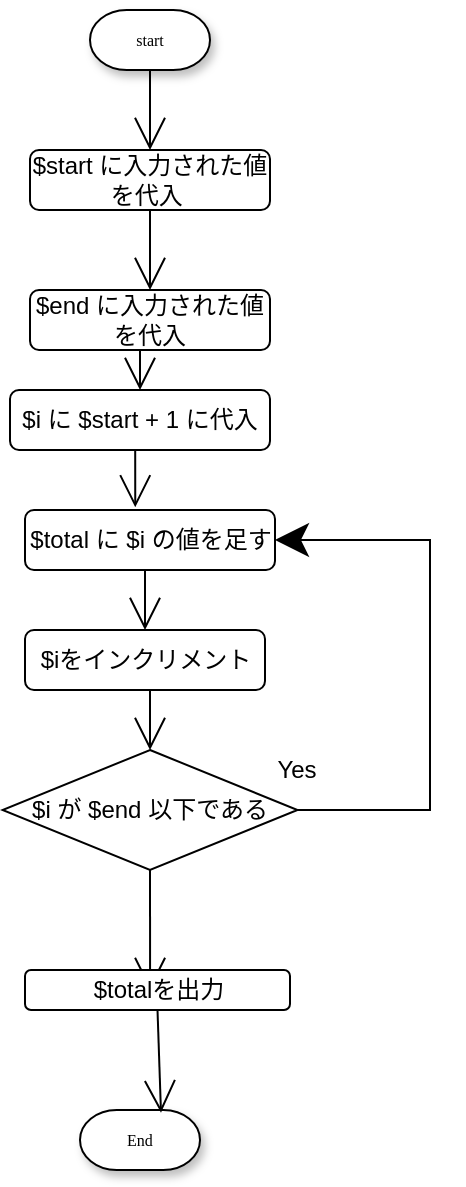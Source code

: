 <mxfile version="17.4.6" type="github">
  <diagram name="Page-1" id="edf60f1a-56cd-e834-aa8a-f176f3a09ee4">
    <mxGraphModel dx="1460" dy="-227" grid="1" gridSize="10" guides="1" tooltips="1" connect="1" arrows="1" fold="1" page="1" pageScale="1" pageWidth="1100" pageHeight="850" background="none" math="0" shadow="0">
      <root>
        <mxCell id="0" />
        <mxCell id="1" parent="0" />
        <mxCell id="exMSrr1YuWYA1I3kDzl2-8" style="edgeStyle=none;curved=1;rounded=0;orthogonalLoop=1;jettySize=auto;html=1;exitX=0.5;exitY=1;exitDx=0;exitDy=0;exitPerimeter=0;entryX=0.5;entryY=0;entryDx=0;entryDy=0;endArrow=open;startSize=14;endSize=14;sourcePerimeterSpacing=8;targetPerimeterSpacing=8;" edge="1" parent="1" source="exMSrr1YuWYA1I3kDzl2-4" target="exMSrr1YuWYA1I3kDzl2-6">
          <mxGeometry relative="1" as="geometry" />
        </mxCell>
        <mxCell id="exMSrr1YuWYA1I3kDzl2-4" value="start" style="strokeWidth=1;html=1;shape=mxgraph.flowchart.terminator;whiteSpace=wrap;rounded=0;shadow=1;labelBackgroundColor=none;fontFamily=Verdana;fontSize=8;align=center;" vertex="1" parent="1">
          <mxGeometry x="630" y="990" width="60" height="30" as="geometry" />
        </mxCell>
        <mxCell id="exMSrr1YuWYA1I3kDzl2-5" value="End" style="strokeWidth=1;html=1;shape=mxgraph.flowchart.terminator;whiteSpace=wrap;rounded=0;shadow=1;labelBackgroundColor=none;fontFamily=Verdana;fontSize=8;align=center;" vertex="1" parent="1">
          <mxGeometry x="625" y="1540" width="60" height="30" as="geometry" />
        </mxCell>
        <mxCell id="exMSrr1YuWYA1I3kDzl2-9" style="edgeStyle=none;curved=1;rounded=0;orthogonalLoop=1;jettySize=auto;html=1;exitX=0.5;exitY=1;exitDx=0;exitDy=0;endArrow=open;startSize=14;endSize=14;sourcePerimeterSpacing=8;targetPerimeterSpacing=8;" edge="1" parent="1" source="exMSrr1YuWYA1I3kDzl2-6">
          <mxGeometry relative="1" as="geometry">
            <mxPoint x="660" y="1130" as="targetPoint" />
          </mxGeometry>
        </mxCell>
        <mxCell id="exMSrr1YuWYA1I3kDzl2-6" value="$start に入力された値を代入&amp;nbsp;" style="rounded=1;whiteSpace=wrap;html=1;hachureGap=4;" vertex="1" parent="1">
          <mxGeometry x="600" y="1060" width="120" height="30" as="geometry" />
        </mxCell>
        <mxCell id="exMSrr1YuWYA1I3kDzl2-16" style="edgeStyle=orthogonalEdgeStyle;rounded=0;orthogonalLoop=1;jettySize=auto;html=1;exitX=0.5;exitY=1;exitDx=0;exitDy=0;entryX=0.5;entryY=0;entryDx=0;entryDy=0;endArrow=open;startSize=14;endSize=14;sourcePerimeterSpacing=8;targetPerimeterSpacing=8;" edge="1" parent="1" source="exMSrr1YuWYA1I3kDzl2-7" target="exMSrr1YuWYA1I3kDzl2-11">
          <mxGeometry relative="1" as="geometry" />
        </mxCell>
        <mxCell id="exMSrr1YuWYA1I3kDzl2-7" value="$end に入力された値を代入" style="rounded=1;whiteSpace=wrap;html=1;hachureGap=4;" vertex="1" parent="1">
          <mxGeometry x="600" y="1130" width="120" height="30" as="geometry" />
        </mxCell>
        <mxCell id="exMSrr1YuWYA1I3kDzl2-18" style="edgeStyle=orthogonalEdgeStyle;rounded=0;orthogonalLoop=1;jettySize=auto;html=1;exitX=0.5;exitY=1;exitDx=0;exitDy=0;entryX=0.5;entryY=0;entryDx=0;entryDy=0;endArrow=open;startSize=14;endSize=14;sourcePerimeterSpacing=8;targetPerimeterSpacing=8;" edge="1" parent="1" source="exMSrr1YuWYA1I3kDzl2-10" target="exMSrr1YuWYA1I3kDzl2-13">
          <mxGeometry relative="1" as="geometry" />
        </mxCell>
        <mxCell id="exMSrr1YuWYA1I3kDzl2-10" value="$total に $i の値を足す" style="rounded=1;whiteSpace=wrap;html=1;hachureGap=4;" vertex="1" parent="1">
          <mxGeometry x="597.5" y="1240" width="125" height="30" as="geometry" />
        </mxCell>
        <mxCell id="exMSrr1YuWYA1I3kDzl2-17" style="edgeStyle=orthogonalEdgeStyle;rounded=0;orthogonalLoop=1;jettySize=auto;html=1;exitX=0.5;exitY=1;exitDx=0;exitDy=0;entryX=0.441;entryY=-0.044;entryDx=0;entryDy=0;entryPerimeter=0;endArrow=open;startSize=14;endSize=14;sourcePerimeterSpacing=8;targetPerimeterSpacing=8;" edge="1" parent="1" source="exMSrr1YuWYA1I3kDzl2-11" target="exMSrr1YuWYA1I3kDzl2-10">
          <mxGeometry relative="1" as="geometry" />
        </mxCell>
        <mxCell id="exMSrr1YuWYA1I3kDzl2-11" value="$i に $start + 1 に代入" style="rounded=1;whiteSpace=wrap;html=1;hachureGap=4;" vertex="1" parent="1">
          <mxGeometry x="590" y="1180" width="130" height="30" as="geometry" />
        </mxCell>
        <mxCell id="exMSrr1YuWYA1I3kDzl2-27" style="edgeStyle=none;rounded=0;orthogonalLoop=1;jettySize=auto;html=1;exitX=0.5;exitY=1;exitDx=0;exitDy=0;entryX=0.472;entryY=0.5;entryDx=0;entryDy=0;entryPerimeter=0;endArrow=open;startSize=14;endSize=14;sourcePerimeterSpacing=8;targetPerimeterSpacing=8;" edge="1" parent="1" source="exMSrr1YuWYA1I3kDzl2-12" target="exMSrr1YuWYA1I3kDzl2-25">
          <mxGeometry relative="1" as="geometry" />
        </mxCell>
        <mxCell id="exMSrr1YuWYA1I3kDzl2-12" value="$i が $end 以下である" style="rhombus;whiteSpace=wrap;html=1;hachureGap=4;" vertex="1" parent="1">
          <mxGeometry x="586.25" y="1360" width="147.5" height="60" as="geometry" />
        </mxCell>
        <mxCell id="exMSrr1YuWYA1I3kDzl2-20" style="edgeStyle=orthogonalEdgeStyle;rounded=0;orthogonalLoop=1;jettySize=auto;html=1;exitX=0.5;exitY=1;exitDx=0;exitDy=0;entryX=0.5;entryY=0;entryDx=0;entryDy=0;endArrow=open;startSize=14;endSize=14;sourcePerimeterSpacing=8;targetPerimeterSpacing=8;" edge="1" parent="1" source="exMSrr1YuWYA1I3kDzl2-13" target="exMSrr1YuWYA1I3kDzl2-12">
          <mxGeometry relative="1" as="geometry" />
        </mxCell>
        <mxCell id="exMSrr1YuWYA1I3kDzl2-13" value="$iをインクリメント" style="rounded=1;whiteSpace=wrap;html=1;hachureGap=4;" vertex="1" parent="1">
          <mxGeometry x="597.5" y="1300" width="120" height="30" as="geometry" />
        </mxCell>
        <mxCell id="exMSrr1YuWYA1I3kDzl2-15" value="" style="endArrow=classic;html=1;rounded=0;startSize=14;endSize=14;sourcePerimeterSpacing=8;targetPerimeterSpacing=8;edgeStyle=orthogonalEdgeStyle;entryX=1;entryY=0.5;entryDx=0;entryDy=0;" edge="1" parent="1" target="exMSrr1YuWYA1I3kDzl2-10">
          <mxGeometry width="50" height="50" relative="1" as="geometry">
            <mxPoint x="733.75" y="1390" as="sourcePoint" />
            <mxPoint x="784" y="1250" as="targetPoint" />
            <Array as="points">
              <mxPoint x="800" y="1390" />
              <mxPoint x="800" y="1255" />
            </Array>
          </mxGeometry>
        </mxCell>
        <mxCell id="exMSrr1YuWYA1I3kDzl2-21" value="Yes" style="text;html=1;align=center;verticalAlign=middle;resizable=0;points=[];autosize=1;strokeColor=none;fillColor=none;hachureGap=4;" vertex="1" parent="1">
          <mxGeometry x="717.5" y="1360" width="30" height="20" as="geometry" />
        </mxCell>
        <mxCell id="exMSrr1YuWYA1I3kDzl2-28" style="edgeStyle=none;rounded=0;orthogonalLoop=1;jettySize=auto;html=1;exitX=0.5;exitY=1;exitDx=0;exitDy=0;entryX=0.675;entryY=0.044;entryDx=0;entryDy=0;entryPerimeter=0;endArrow=open;startSize=14;endSize=14;sourcePerimeterSpacing=8;targetPerimeterSpacing=8;" edge="1" parent="1" source="exMSrr1YuWYA1I3kDzl2-25" target="exMSrr1YuWYA1I3kDzl2-5">
          <mxGeometry relative="1" as="geometry" />
        </mxCell>
        <mxCell id="exMSrr1YuWYA1I3kDzl2-25" value="$totalを出力" style="rounded=1;whiteSpace=wrap;html=1;hachureGap=4;" vertex="1" parent="1">
          <mxGeometry x="597.5" y="1470" width="132.5" height="20" as="geometry" />
        </mxCell>
      </root>
    </mxGraphModel>
  </diagram>
</mxfile>

